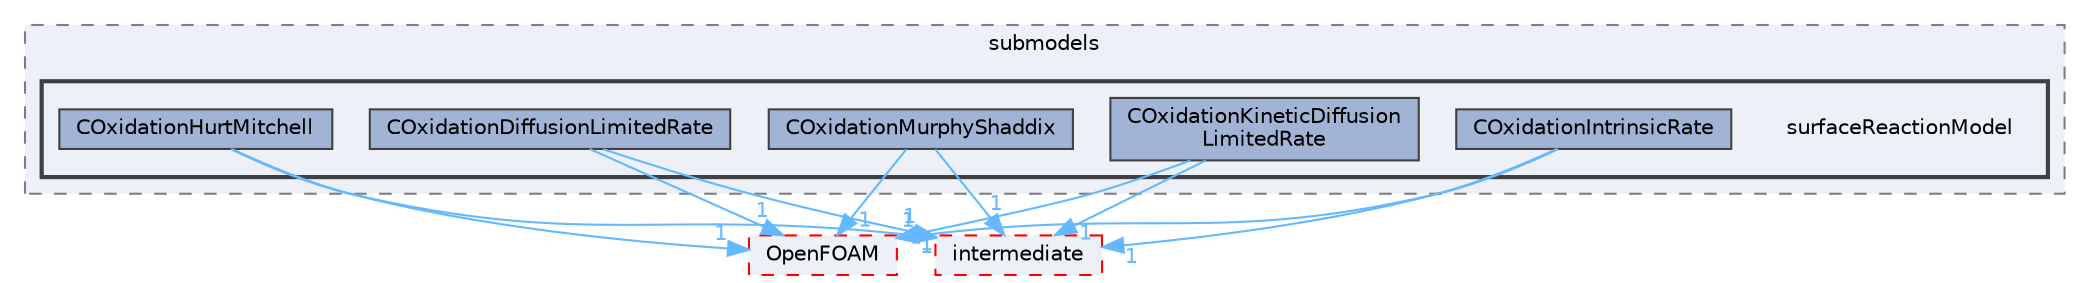 digraph "src/lagrangian/coalCombustion/submodels/surfaceReactionModel"
{
 // LATEX_PDF_SIZE
  bgcolor="transparent";
  edge [fontname=Helvetica,fontsize=10,labelfontname=Helvetica,labelfontsize=10];
  node [fontname=Helvetica,fontsize=10,shape=box,height=0.2,width=0.4];
  compound=true
  subgraph clusterdir_0ed563d2c3dc00cc49531eaf554b44dc {
    graph [ bgcolor="#edf0f7", pencolor="grey50", label="submodels", fontname=Helvetica,fontsize=10 style="filled,dashed", URL="dir_0ed563d2c3dc00cc49531eaf554b44dc.html",tooltip=""]
  subgraph clusterdir_39175ac9bc62ba09a35292aef1677b92 {
    graph [ bgcolor="#edf0f7", pencolor="grey25", label="", fontname=Helvetica,fontsize=10 style="filled,bold", URL="dir_39175ac9bc62ba09a35292aef1677b92.html",tooltip=""]
    dir_39175ac9bc62ba09a35292aef1677b92 [shape=plaintext, label="surfaceReactionModel"];
  dir_529541a95ed839ee56165afa6ccc02fc [label="COxidationDiffusionLimitedRate", fillcolor="#a2b4d6", color="grey25", style="filled", URL="dir_529541a95ed839ee56165afa6ccc02fc.html",tooltip=""];
  dir_e263361df07c416d4a6a26531edb400b [label="COxidationHurtMitchell", fillcolor="#a2b4d6", color="grey25", style="filled", URL="dir_e263361df07c416d4a6a26531edb400b.html",tooltip=""];
  dir_bbf393977ff74c3d50dca56ae3764db1 [label="COxidationIntrinsicRate", fillcolor="#a2b4d6", color="grey25", style="filled", URL="dir_bbf393977ff74c3d50dca56ae3764db1.html",tooltip=""];
  dir_bb328fd3301b64d94782d2c51bf47c78 [label="COxidationKineticDiffusion\lLimitedRate", fillcolor="#a2b4d6", color="grey25", style="filled", URL="dir_bb328fd3301b64d94782d2c51bf47c78.html",tooltip=""];
  dir_ef2de3c123b68d1fb6652cdc6650544c [label="COxidationMurphyShaddix", fillcolor="#a2b4d6", color="grey25", style="filled", URL="dir_ef2de3c123b68d1fb6652cdc6650544c.html",tooltip=""];
  }
  }
  dir_c5473ff19b20e6ec4dfe5c310b3778a8 [label="OpenFOAM", fillcolor="#edf0f7", color="red", style="filled,dashed", URL="dir_c5473ff19b20e6ec4dfe5c310b3778a8.html",tooltip=""];
  dir_d3c32a493136c130c1f0d51f4f35c297 [label="intermediate", fillcolor="#edf0f7", color="red", style="filled,dashed", URL="dir_d3c32a493136c130c1f0d51f4f35c297.html",tooltip=""];
  dir_529541a95ed839ee56165afa6ccc02fc->dir_c5473ff19b20e6ec4dfe5c310b3778a8 [headlabel="1", labeldistance=1.5 headhref="dir_000715_002695.html" href="dir_000715_002695.html" color="steelblue1" fontcolor="steelblue1"];
  dir_529541a95ed839ee56165afa6ccc02fc->dir_d3c32a493136c130c1f0d51f4f35c297 [headlabel="1", labeldistance=1.5 headhref="dir_000715_001913.html" href="dir_000715_001913.html" color="steelblue1" fontcolor="steelblue1"];
  dir_e263361df07c416d4a6a26531edb400b->dir_c5473ff19b20e6ec4dfe5c310b3778a8 [headlabel="1", labeldistance=1.5 headhref="dir_000716_002695.html" href="dir_000716_002695.html" color="steelblue1" fontcolor="steelblue1"];
  dir_e263361df07c416d4a6a26531edb400b->dir_d3c32a493136c130c1f0d51f4f35c297 [headlabel="1", labeldistance=1.5 headhref="dir_000716_001913.html" href="dir_000716_001913.html" color="steelblue1" fontcolor="steelblue1"];
  dir_bbf393977ff74c3d50dca56ae3764db1->dir_c5473ff19b20e6ec4dfe5c310b3778a8 [headlabel="1", labeldistance=1.5 headhref="dir_000717_002695.html" href="dir_000717_002695.html" color="steelblue1" fontcolor="steelblue1"];
  dir_bbf393977ff74c3d50dca56ae3764db1->dir_d3c32a493136c130c1f0d51f4f35c297 [headlabel="1", labeldistance=1.5 headhref="dir_000717_001913.html" href="dir_000717_001913.html" color="steelblue1" fontcolor="steelblue1"];
  dir_bb328fd3301b64d94782d2c51bf47c78->dir_c5473ff19b20e6ec4dfe5c310b3778a8 [headlabel="1", labeldistance=1.5 headhref="dir_000718_002695.html" href="dir_000718_002695.html" color="steelblue1" fontcolor="steelblue1"];
  dir_bb328fd3301b64d94782d2c51bf47c78->dir_d3c32a493136c130c1f0d51f4f35c297 [headlabel="1", labeldistance=1.5 headhref="dir_000718_001913.html" href="dir_000718_001913.html" color="steelblue1" fontcolor="steelblue1"];
  dir_ef2de3c123b68d1fb6652cdc6650544c->dir_c5473ff19b20e6ec4dfe5c310b3778a8 [headlabel="1", labeldistance=1.5 headhref="dir_000719_002695.html" href="dir_000719_002695.html" color="steelblue1" fontcolor="steelblue1"];
  dir_ef2de3c123b68d1fb6652cdc6650544c->dir_d3c32a493136c130c1f0d51f4f35c297 [headlabel="1", labeldistance=1.5 headhref="dir_000719_001913.html" href="dir_000719_001913.html" color="steelblue1" fontcolor="steelblue1"];
}
